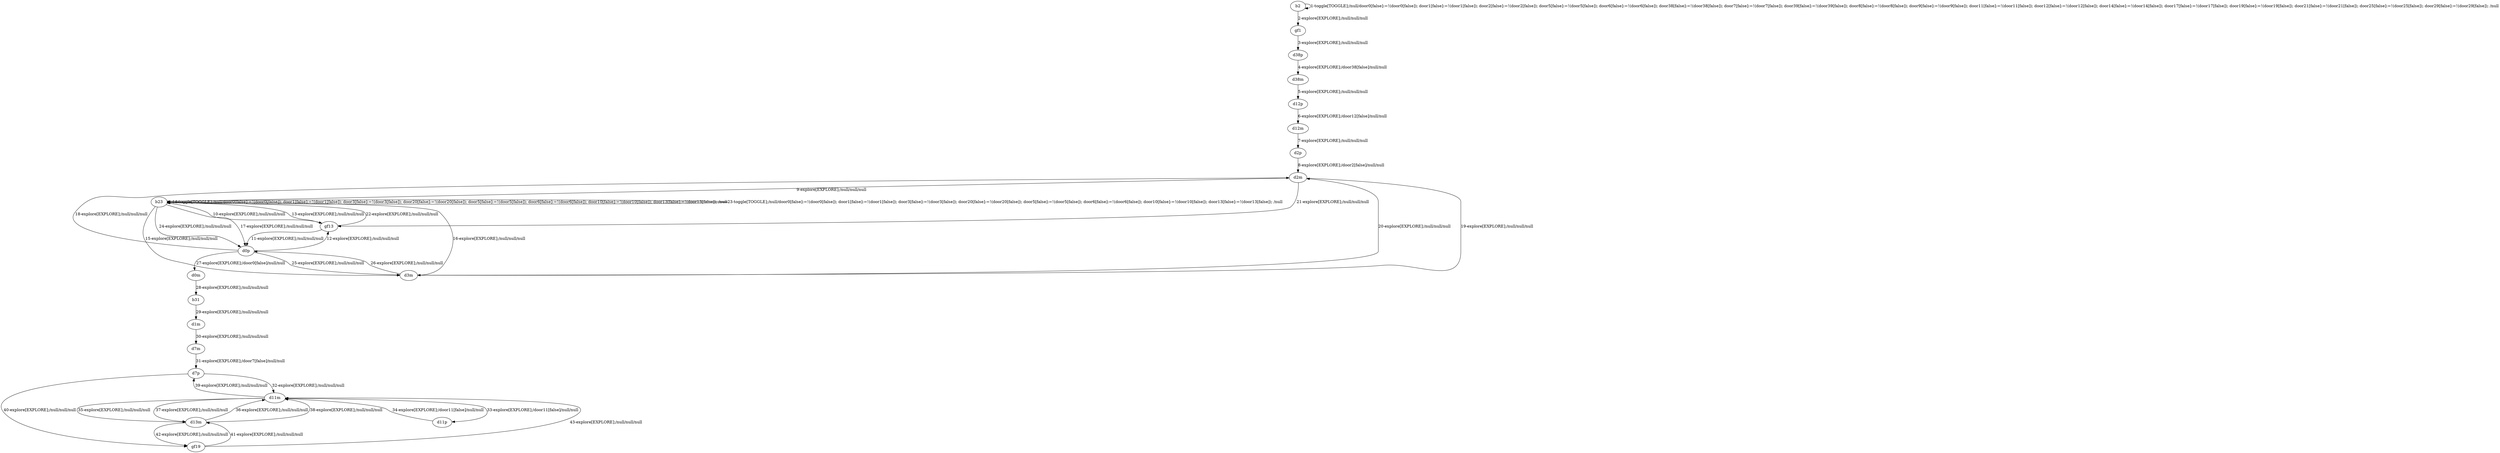 # Total number of goals covered by this test: 1
# d11m --> d13m

digraph g {
"b2" -> "b2" [label = "1-toggle[TOGGLE];/null/door0[false]:=!(door0[false]); door1[false]:=!(door1[false]); door2[false]:=!(door2[false]); door5[false]:=!(door5[false]); door6[false]:=!(door6[false]); door38[false]:=!(door38[false]); door7[false]:=!(door7[false]); door39[false]:=!(door39[false]); door8[false]:=!(door8[false]); door9[false]:=!(door9[false]); door11[false]:=!(door11[false]); door12[false]:=!(door12[false]); door14[false]:=!(door14[false]); door17[false]:=!(door17[false]); door19[false]:=!(door19[false]); door21[false]:=!(door21[false]); door25[false]:=!(door25[false]); door29[false]:=!(door29[false]); /null"];
"b2" -> "gf1" [label = "2-explore[EXPLORE];/null/null/null"];
"gf1" -> "d38p" [label = "3-explore[EXPLORE];/null/null/null"];
"d38p" -> "d38m" [label = "4-explore[EXPLORE];/door38[false]/null/null"];
"d38m" -> "d12p" [label = "5-explore[EXPLORE];/null/null/null"];
"d12p" -> "d12m" [label = "6-explore[EXPLORE];/door12[false]/null/null"];
"d12m" -> "d2p" [label = "7-explore[EXPLORE];/null/null/null"];
"d2p" -> "d2m" [label = "8-explore[EXPLORE];/door2[false]/null/null"];
"d2m" -> "b23" [label = "9-explore[EXPLORE];/null/null/null"];
"b23" -> "gf13" [label = "10-explore[EXPLORE];/null/null/null"];
"gf13" -> "d0p" [label = "11-explore[EXPLORE];/null/null/null"];
"d0p" -> "gf13" [label = "12-explore[EXPLORE];/null/null/null"];
"gf13" -> "b23" [label = "13-explore[EXPLORE];/null/null/null"];
"b23" -> "b23" [label = "14-toggle[TOGGLE];/null/door0[false]:=!(door0[false]); door1[false]:=!(door1[false]); door3[false]:=!(door3[false]); door20[false]:=!(door20[false]); door5[false]:=!(door5[false]); door6[false]:=!(door6[false]); door10[false]:=!(door10[false]); door13[false]:=!(door13[false]); /null"];
"b23" -> "d3m" [label = "15-explore[EXPLORE];/null/null/null"];
"d3m" -> "b23" [label = "16-explore[EXPLORE];/null/null/null"];
"b23" -> "d0p" [label = "17-explore[EXPLORE];/null/null/null"];
"d0p" -> "d2m" [label = "18-explore[EXPLORE];/null/null/null"];
"d2m" -> "d3m" [label = "19-explore[EXPLORE];/null/null/null"];
"d3m" -> "d2m" [label = "20-explore[EXPLORE];/null/null/null"];
"d2m" -> "gf13" [label = "21-explore[EXPLORE];/null/null/null"];
"gf13" -> "b23" [label = "22-explore[EXPLORE];/null/null/null"];
"b23" -> "b23" [label = "23-toggle[TOGGLE];/null/door0[false]:=!(door0[false]); door1[false]:=!(door1[false]); door3[false]:=!(door3[false]); door20[false]:=!(door20[false]); door5[false]:=!(door5[false]); door6[false]:=!(door6[false]); door10[false]:=!(door10[false]); door13[false]:=!(door13[false]); /null"];
"b23" -> "d0p" [label = "24-explore[EXPLORE];/null/null/null"];
"d0p" -> "d3m" [label = "25-explore[EXPLORE];/null/null/null"];
"d3m" -> "d0p" [label = "26-explore[EXPLORE];/null/null/null"];
"d0p" -> "d0m" [label = "27-explore[EXPLORE];/door0[false]/null/null"];
"d0m" -> "b31" [label = "28-explore[EXPLORE];/null/null/null"];
"b31" -> "d1m" [label = "29-explore[EXPLORE];/null/null/null"];
"d1m" -> "d7m" [label = "30-explore[EXPLORE];/null/null/null"];
"d7m" -> "d7p" [label = "31-explore[EXPLORE];/door7[false]/null/null"];
"d7p" -> "d11m" [label = "32-explore[EXPLORE];/null/null/null"];
"d11m" -> "d11p" [label = "33-explore[EXPLORE];/door11[false]/null/null"];
"d11p" -> "d11m" [label = "34-explore[EXPLORE];/door11[false]/null/null"];
"d11m" -> "d13m" [label = "35-explore[EXPLORE];/null/null/null"];
"d13m" -> "d11m" [label = "36-explore[EXPLORE];/null/null/null"];
"d11m" -> "d13m" [label = "37-explore[EXPLORE];/null/null/null"];
"d13m" -> "d11m" [label = "38-explore[EXPLORE];/null/null/null"];
"d11m" -> "d7p" [label = "39-explore[EXPLORE];/null/null/null"];
"d7p" -> "gf19" [label = "40-explore[EXPLORE];/null/null/null"];
"gf19" -> "d13m" [label = "41-explore[EXPLORE];/null/null/null"];
"d13m" -> "gf19" [label = "42-explore[EXPLORE];/null/null/null"];
"gf19" -> "d11m" [label = "43-explore[EXPLORE];/null/null/null"];
}